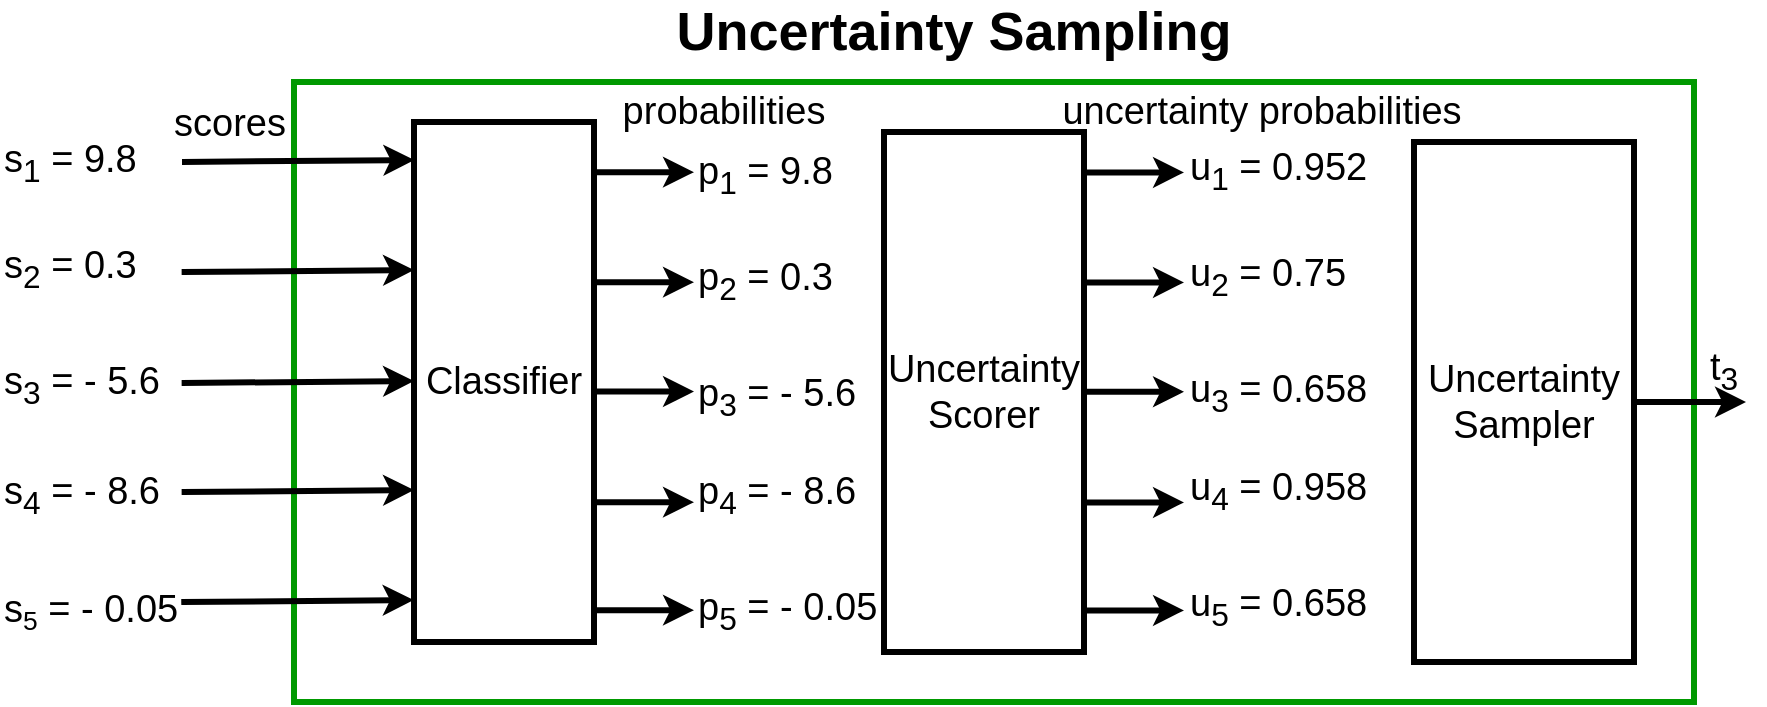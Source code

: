 <mxfile version="17.1.3" type="device"><diagram id="UjoEhbGErPDdo-__ZgpG" name="Page-1"><mxGraphModel dx="3222" dy="705" grid="1" gridSize="10" guides="1" tooltips="1" connect="1" arrows="1" fold="1" page="1" pageScale="1" pageWidth="900" pageHeight="370" math="0" shadow="0"><root><mxCell id="0"/><mxCell id="1" parent="0"/><mxCell id="QJcqdB1pX1wLIDPKc5Bc-6" value="" style="rounded=0;whiteSpace=wrap;html=1;strokeWidth=3;strokeColor=#009900;" parent="1" vertex="1"><mxGeometry x="-1646" y="50" width="700" height="310" as="geometry"/></mxCell><mxCell id="QJcqdB1pX1wLIDPKc5Bc-7" value="&lt;font style=&quot;font-size: 19px&quot;&gt;Classifier&lt;/font&gt;" style="rounded=0;whiteSpace=wrap;html=1;strokeWidth=3;" parent="1" vertex="1"><mxGeometry x="-1586" y="70" width="90" height="260" as="geometry"/></mxCell><mxCell id="QJcqdB1pX1wLIDPKc5Bc-8" value="&lt;font style=&quot;font-size: 19px&quot;&gt;Uncertainty&lt;br&gt;Sampler&lt;br&gt;&lt;/font&gt;" style="rounded=0;whiteSpace=wrap;html=1;strokeWidth=3;" parent="1" vertex="1"><mxGeometry x="-1086" y="80" width="110" height="260" as="geometry"/></mxCell><mxCell id="QJcqdB1pX1wLIDPKc5Bc-9" value="&lt;b&gt;&lt;font style=&quot;font-size: 27px&quot;&gt;Uncertainty Sampling&lt;/font&gt;&lt;/b&gt;" style="text;html=1;strokeColor=none;fillColor=none;align=center;verticalAlign=middle;whiteSpace=wrap;rounded=0;fontSize=19;" parent="1" vertex="1"><mxGeometry x="-1566" y="10" width="500" height="30" as="geometry"/></mxCell><mxCell id="QJcqdB1pX1wLIDPKc5Bc-10" value="scores" style="text;html=1;strokeColor=none;fillColor=none;align=center;verticalAlign=middle;whiteSpace=wrap;rounded=0;fontSize=19;" parent="1" vertex="1"><mxGeometry x="-1713" y="56" width="70" height="30" as="geometry"/></mxCell><mxCell id="QJcqdB1pX1wLIDPKc5Bc-11" value="&lt;font style=&quot;font-size: 19px&quot;&gt;Uncertainty&lt;br&gt;Scorer&lt;/font&gt;" style="rounded=0;whiteSpace=wrap;html=1;strokeWidth=3;" parent="1" vertex="1"><mxGeometry x="-1351" y="75" width="100" height="260" as="geometry"/></mxCell><mxCell id="QJcqdB1pX1wLIDPKc5Bc-12" value="" style="endArrow=classic;html=1;rounded=0;fontSize=44;strokeWidth=3;" parent="1" edge="1"><mxGeometry width="50" height="50" relative="1" as="geometry"><mxPoint x="-1496" y="95.07" as="sourcePoint"/><mxPoint x="-1446" y="95.07" as="targetPoint"/></mxGeometry></mxCell><mxCell id="QJcqdB1pX1wLIDPKc5Bc-13" value="" style="endArrow=classic;html=1;rounded=0;fontSize=44;strokeWidth=3;" parent="1" edge="1"><mxGeometry width="50" height="50" relative="1" as="geometry"><mxPoint x="-1496" y="150.07" as="sourcePoint"/><mxPoint x="-1446" y="150.07" as="targetPoint"/></mxGeometry></mxCell><mxCell id="QJcqdB1pX1wLIDPKc5Bc-14" value="" style="endArrow=classic;html=1;rounded=0;fontSize=44;strokeWidth=3;" parent="1" edge="1"><mxGeometry width="50" height="50" relative="1" as="geometry"><mxPoint x="-1496" y="204.73" as="sourcePoint"/><mxPoint x="-1446" y="204.73" as="targetPoint"/></mxGeometry></mxCell><mxCell id="QJcqdB1pX1wLIDPKc5Bc-15" value="" style="endArrow=classic;html=1;rounded=0;fontSize=44;strokeWidth=3;" parent="1" edge="1"><mxGeometry width="50" height="50" relative="1" as="geometry"><mxPoint x="-1496" y="260.07" as="sourcePoint"/><mxPoint x="-1446" y="260.07" as="targetPoint"/></mxGeometry></mxCell><mxCell id="QJcqdB1pX1wLIDPKc5Bc-16" value="" style="endArrow=classic;html=1;rounded=0;fontSize=44;strokeWidth=3;" parent="1" edge="1"><mxGeometry width="50" height="50" relative="1" as="geometry"><mxPoint x="-1496" y="314.07" as="sourcePoint"/><mxPoint x="-1446" y="314.07" as="targetPoint"/></mxGeometry></mxCell><mxCell id="QJcqdB1pX1wLIDPKc5Bc-17" value="probabilities" style="text;html=1;strokeColor=none;fillColor=none;align=center;verticalAlign=middle;whiteSpace=wrap;rounded=0;fontSize=19;" parent="1" vertex="1"><mxGeometry x="-1511" y="50" width="160" height="30" as="geometry"/></mxCell><mxCell id="QJcqdB1pX1wLIDPKc5Bc-18" value="uncertainty probabilities" style="text;html=1;strokeColor=none;fillColor=none;align=center;verticalAlign=middle;whiteSpace=wrap;rounded=0;fontSize=19;" parent="1" vertex="1"><mxGeometry x="-1270" y="50" width="216" height="30" as="geometry"/></mxCell><mxCell id="QJcqdB1pX1wLIDPKc5Bc-19" value="" style="endArrow=classic;html=1;rounded=0;fontSize=44;strokeWidth=3;" parent="1" edge="1"><mxGeometry width="50" height="50" relative="1" as="geometry"><mxPoint x="-1251" y="95.21" as="sourcePoint"/><mxPoint x="-1201" y="95.21" as="targetPoint"/></mxGeometry></mxCell><mxCell id="QJcqdB1pX1wLIDPKc5Bc-20" value="" style="endArrow=classic;html=1;rounded=0;fontSize=44;strokeWidth=3;" parent="1" edge="1"><mxGeometry width="50" height="50" relative="1" as="geometry"><mxPoint x="-1251" y="150.21" as="sourcePoint"/><mxPoint x="-1201" y="150.21" as="targetPoint"/></mxGeometry></mxCell><mxCell id="QJcqdB1pX1wLIDPKc5Bc-21" value="" style="endArrow=classic;html=1;rounded=0;fontSize=44;strokeWidth=3;" parent="1" edge="1"><mxGeometry width="50" height="50" relative="1" as="geometry"><mxPoint x="-1251" y="204.87" as="sourcePoint"/><mxPoint x="-1201" y="204.87" as="targetPoint"/></mxGeometry></mxCell><mxCell id="QJcqdB1pX1wLIDPKc5Bc-22" value="" style="endArrow=classic;html=1;rounded=0;fontSize=44;strokeWidth=3;" parent="1" edge="1"><mxGeometry width="50" height="50" relative="1" as="geometry"><mxPoint x="-1251" y="260.21" as="sourcePoint"/><mxPoint x="-1201" y="260.21" as="targetPoint"/></mxGeometry></mxCell><mxCell id="QJcqdB1pX1wLIDPKc5Bc-23" value="" style="endArrow=classic;html=1;rounded=0;fontSize=44;strokeWidth=3;" parent="1" edge="1"><mxGeometry width="50" height="50" relative="1" as="geometry"><mxPoint x="-1251" y="314.21" as="sourcePoint"/><mxPoint x="-1201" y="314.21" as="targetPoint"/></mxGeometry></mxCell><mxCell id="QJcqdB1pX1wLIDPKc5Bc-37" value="p&lt;sub&gt;1&lt;/sub&gt;&amp;nbsp;= 9.8" style="text;html=1;strokeColor=none;fillColor=none;align=left;verticalAlign=middle;whiteSpace=wrap;rounded=0;fontSize=19;" parent="1" vertex="1"><mxGeometry x="-1446" y="82" width="126" height="30" as="geometry"/></mxCell><mxCell id="QJcqdB1pX1wLIDPKc5Bc-38" value="p&lt;sub&gt;2&lt;/sub&gt; = 0.3" style="text;html=1;strokeColor=none;fillColor=none;align=left;verticalAlign=middle;whiteSpace=wrap;rounded=0;fontSize=19;" parent="1" vertex="1"><mxGeometry x="-1446" y="135" width="80" height="30" as="geometry"/></mxCell><mxCell id="QJcqdB1pX1wLIDPKc5Bc-39" value="p&lt;sub&gt;5&lt;/sub&gt; = - 0.05" style="text;html=1;strokeColor=none;fillColor=none;align=left;verticalAlign=middle;whiteSpace=wrap;rounded=0;fontSize=19;" parent="1" vertex="1"><mxGeometry x="-1446" y="300" width="105" height="30" as="geometry"/></mxCell><mxCell id="QJcqdB1pX1wLIDPKc5Bc-40" value="p&lt;sub&gt;4&lt;/sub&gt; = - 8.6" style="text;html=1;strokeColor=none;fillColor=none;align=left;verticalAlign=middle;whiteSpace=wrap;rounded=0;fontSize=19;" parent="1" vertex="1"><mxGeometry x="-1446" y="242" width="105" height="30" as="geometry"/></mxCell><mxCell id="QJcqdB1pX1wLIDPKc5Bc-41" value="p&lt;sub&gt;3&lt;/sub&gt; = - 5.6" style="text;html=1;strokeColor=none;fillColor=none;align=left;verticalAlign=middle;whiteSpace=wrap;rounded=0;fontSize=19;" parent="1" vertex="1"><mxGeometry x="-1446" y="192.5" width="105" height="30" as="geometry"/></mxCell><mxCell id="QJcqdB1pX1wLIDPKc5Bc-1" value="" style="endArrow=classic;html=1;rounded=0;fontSize=44;strokeWidth=3;entryX=0.002;entryY=0.073;entryDx=0;entryDy=0;entryPerimeter=0;" parent="1" target="QJcqdB1pX1wLIDPKc5Bc-7" edge="1"><mxGeometry width="50" height="50" relative="1" as="geometry"><mxPoint x="-1702" y="90" as="sourcePoint"/><mxPoint x="-1652" y="90" as="targetPoint"/></mxGeometry></mxCell><mxCell id="QJcqdB1pX1wLIDPKc5Bc-70" value="" style="endArrow=classic;html=1;rounded=0;fontSize=44;strokeWidth=3;entryX=0.002;entryY=0.073;entryDx=0;entryDy=0;entryPerimeter=0;" parent="1" edge="1"><mxGeometry width="50" height="50" relative="1" as="geometry"><mxPoint x="-1702.18" y="145.02" as="sourcePoint"/><mxPoint x="-1586" y="144.0" as="targetPoint"/></mxGeometry></mxCell><mxCell id="QJcqdB1pX1wLIDPKc5Bc-71" value="" style="endArrow=classic;html=1;rounded=0;fontSize=44;strokeWidth=3;entryX=0.002;entryY=0.073;entryDx=0;entryDy=0;entryPerimeter=0;" parent="1" edge="1"><mxGeometry width="50" height="50" relative="1" as="geometry"><mxPoint x="-1702.18" y="200.51" as="sourcePoint"/><mxPoint x="-1586" y="199.49" as="targetPoint"/></mxGeometry></mxCell><mxCell id="QJcqdB1pX1wLIDPKc5Bc-72" value="" style="endArrow=classic;html=1;rounded=0;fontSize=44;strokeWidth=3;entryX=0.002;entryY=0.073;entryDx=0;entryDy=0;entryPerimeter=0;" parent="1" edge="1"><mxGeometry width="50" height="50" relative="1" as="geometry"><mxPoint x="-1702.18" y="255.02" as="sourcePoint"/><mxPoint x="-1586" y="254" as="targetPoint"/></mxGeometry></mxCell><mxCell id="QJcqdB1pX1wLIDPKc5Bc-73" value="" style="endArrow=classic;html=1;rounded=0;fontSize=44;strokeWidth=3;entryX=0.002;entryY=0.073;entryDx=0;entryDy=0;entryPerimeter=0;" parent="1" edge="1"><mxGeometry width="50" height="50" relative="1" as="geometry"><mxPoint x="-1702.36" y="310.04" as="sourcePoint"/><mxPoint x="-1586.18" y="309.02" as="targetPoint"/></mxGeometry></mxCell><mxCell id="QJcqdB1pX1wLIDPKc5Bc-74" value="u&lt;sub&gt;1&lt;/sub&gt; = 0.952" style="text;html=1;strokeColor=none;fillColor=none;align=left;verticalAlign=middle;whiteSpace=wrap;rounded=0;fontSize=19;" parent="1" vertex="1"><mxGeometry x="-1200" y="80" width="114" height="30" as="geometry"/></mxCell><mxCell id="QJcqdB1pX1wLIDPKc5Bc-75" value="u&lt;sub&gt;2&lt;/sub&gt; = 0.75" style="text;html=1;strokeColor=none;fillColor=none;align=left;verticalAlign=middle;whiteSpace=wrap;rounded=0;fontSize=19;" parent="1" vertex="1"><mxGeometry x="-1200" y="133" width="104" height="30" as="geometry"/></mxCell><mxCell id="QJcqdB1pX1wLIDPKc5Bc-76" value="u&lt;sub&gt;5&lt;/sub&gt; = 0.658" style="text;html=1;strokeColor=none;fillColor=none;align=left;verticalAlign=middle;whiteSpace=wrap;rounded=0;fontSize=19;" parent="1" vertex="1"><mxGeometry x="-1200" y="298" width="105" height="30" as="geometry"/></mxCell><mxCell id="QJcqdB1pX1wLIDPKc5Bc-77" value="u&lt;sub&gt;4&lt;/sub&gt; = 0.958" style="text;html=1;strokeColor=none;fillColor=none;align=left;verticalAlign=middle;whiteSpace=wrap;rounded=0;fontSize=19;" parent="1" vertex="1"><mxGeometry x="-1200" y="240" width="105" height="30" as="geometry"/></mxCell><mxCell id="QJcqdB1pX1wLIDPKc5Bc-78" value="u&lt;sub&gt;3&lt;/sub&gt; = 0.658" style="text;html=1;strokeColor=none;fillColor=none;align=left;verticalAlign=middle;whiteSpace=wrap;rounded=0;fontSize=19;" parent="1" vertex="1"><mxGeometry x="-1200" y="190.5" width="105" height="30" as="geometry"/></mxCell><mxCell id="QJcqdB1pX1wLIDPKc5Bc-80" value="" style="endArrow=classic;html=1;rounded=0;fontSize=44;strokeWidth=3;exitX=1;exitY=0.5;exitDx=0;exitDy=0;" parent="1" source="QJcqdB1pX1wLIDPKc5Bc-8" edge="1"><mxGeometry width="50" height="50" relative="1" as="geometry"><mxPoint x="-996" y="210.43" as="sourcePoint"/><mxPoint x="-920" y="210" as="targetPoint"/></mxGeometry></mxCell><mxCell id="QJcqdB1pX1wLIDPKc5Bc-82" value="s&lt;sub&gt;1&lt;/sub&gt; = 9.8" style="text;html=1;strokeColor=none;fillColor=none;align=left;verticalAlign=middle;whiteSpace=wrap;rounded=0;fontSize=19;" parent="1" vertex="1"><mxGeometry x="-1793" y="76" width="80" height="30" as="geometry"/></mxCell><mxCell id="QJcqdB1pX1wLIDPKc5Bc-83" value="s&lt;sub&gt;2&lt;/sub&gt; = 0.3" style="text;html=1;strokeColor=none;fillColor=none;align=left;verticalAlign=middle;whiteSpace=wrap;rounded=0;fontSize=19;" parent="1" vertex="1"><mxGeometry x="-1793" y="129" width="80" height="30" as="geometry"/></mxCell><mxCell id="QJcqdB1pX1wLIDPKc5Bc-84" value="s&lt;span style=&quot;font-size: 15.833px&quot;&gt;&lt;sub&gt;5&lt;/sub&gt;&lt;/span&gt;&amp;nbsp;= - 0.05" style="text;html=1;strokeColor=none;fillColor=none;align=left;verticalAlign=middle;whiteSpace=wrap;rounded=0;fontSize=19;" parent="1" vertex="1"><mxGeometry x="-1793" y="300" width="105" height="30" as="geometry"/></mxCell><mxCell id="QJcqdB1pX1wLIDPKc5Bc-85" value="s&lt;sub&gt;4&lt;/sub&gt; = - 8.6" style="text;html=1;strokeColor=none;fillColor=none;align=left;verticalAlign=middle;whiteSpace=wrap;rounded=0;fontSize=19;" parent="1" vertex="1"><mxGeometry x="-1793" y="242" width="105" height="30" as="geometry"/></mxCell><mxCell id="QJcqdB1pX1wLIDPKc5Bc-86" value="s&lt;sub&gt;3&lt;/sub&gt; = - 5.6" style="text;html=1;strokeColor=none;fillColor=none;align=left;verticalAlign=middle;whiteSpace=wrap;rounded=0;fontSize=19;" parent="1" vertex="1"><mxGeometry x="-1793" y="186.5" width="105" height="30" as="geometry"/></mxCell><mxCell id="QJcqdB1pX1wLIDPKc5Bc-87" value="t&lt;sub&gt;3&lt;/sub&gt;" style="text;html=1;strokeColor=none;fillColor=none;align=left;verticalAlign=middle;whiteSpace=wrap;rounded=0;fontSize=19;" parent="1" vertex="1"><mxGeometry x="-940" y="180" width="20" height="30" as="geometry"/></mxCell></root></mxGraphModel></diagram></mxfile>